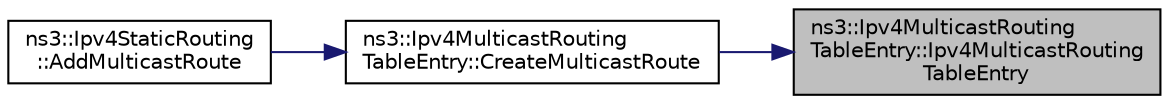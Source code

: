 digraph "ns3::Ipv4MulticastRoutingTableEntry::Ipv4MulticastRoutingTableEntry"
{
 // LATEX_PDF_SIZE
  edge [fontname="Helvetica",fontsize="10",labelfontname="Helvetica",labelfontsize="10"];
  node [fontname="Helvetica",fontsize="10",shape=record];
  rankdir="RL";
  Node1 [label="ns3::Ipv4MulticastRouting\lTableEntry::Ipv4MulticastRouting\lTableEntry",height=0.2,width=0.4,color="black", fillcolor="grey75", style="filled", fontcolor="black",tooltip="This constructor does nothing."];
  Node1 -> Node2 [dir="back",color="midnightblue",fontsize="10",style="solid",fontname="Helvetica"];
  Node2 [label="ns3::Ipv4MulticastRouting\lTableEntry::CreateMulticastRoute",height=0.2,width=0.4,color="black", fillcolor="white", style="filled",URL="$classns3_1_1_ipv4_multicast_routing_table_entry.html#abe362dd84c42e6a93a7b793f88e8d3fd",tooltip=" "];
  Node2 -> Node3 [dir="back",color="midnightblue",fontsize="10",style="solid",fontname="Helvetica"];
  Node3 [label="ns3::Ipv4StaticRouting\l::AddMulticastRoute",height=0.2,width=0.4,color="black", fillcolor="white", style="filled",URL="$classns3_1_1_ipv4_static_routing.html#a58582a0b87b6705d3c974146a19e25b9",tooltip="Add a multicast route to the static routing table."];
}
